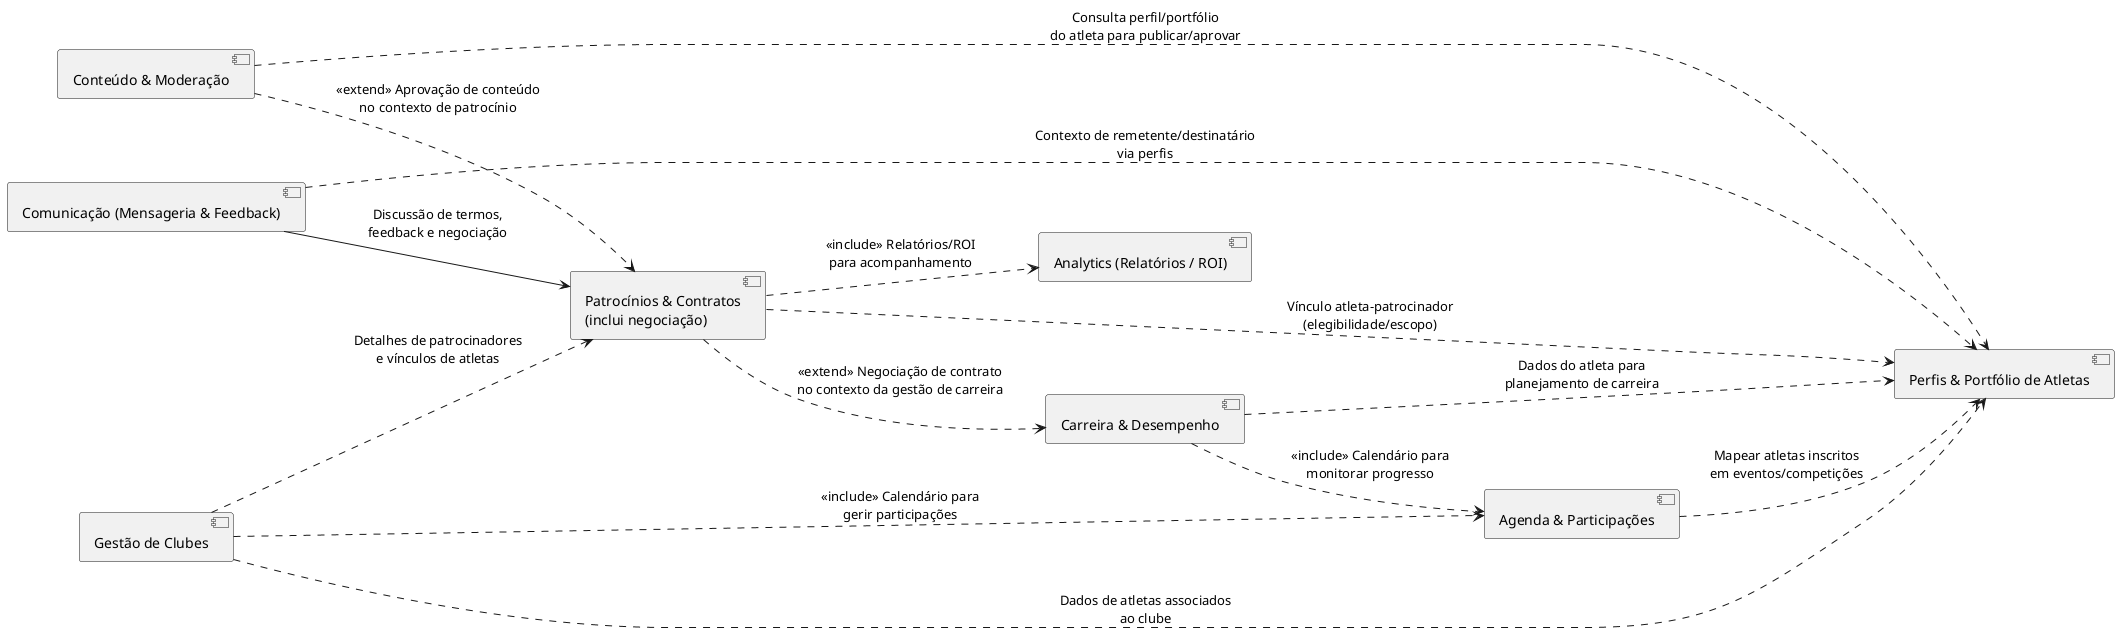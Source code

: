 @startuml componentes - atletas
left to right direction
'skinparam componentStyle rectangle

component "Perfis & Portfólio de Atletas" as PerfisPortfolio
component "Conteúdo & Moderação" as ConteudoModeracao
component "Comunicação (Mensageria & Feedback)" as Comunicacao
component "Agenda & Participações" as AgendaParticipacoes
component "Patrocínios & Contratos\n(inclui negociação)" as PatrociniosContratos
component "Carreira & Desempenho" as CarreiraDesempenho
component "Gestão de Clubes" as GestaoClubes
component "Analytics (Relatórios / ROI)" as Analytics

' ==========================
' Dependências basais (dados de atleta)
' ==========================
ConteudoModeracao ..> PerfisPortfolio : Consulta perfil/portfólio\ndo atleta para publicar/aprovar
Comunicacao ..> PerfisPortfolio : Contexto de remetente/destinatário\nvia perfis
AgendaParticipacoes ..> PerfisPortfolio : Mapear atletas inscritos\nem eventos/competições
PatrociniosContratos ..> PerfisPortfolio : Vínculo atleta–patrocinador\n(elegibilidade/escopo)
CarreiraDesempenho ..> PerfisPortfolio : Dados do atleta para\nplanejamento de carreira
GestaoClubes ..> PerfisPortfolio : Dados de atletas associados\nao clube

' ==========================
' Calendário incluído por monitoramento/participação (<<include>>)
' ==========================
CarreiraDesempenho ..> AgendaParticipacoes : <<include>> Calendário para\nmonitorar progresso
GestaoClubes ..> AgendaParticipacoes : <<include>> Calendário para\ngerir participações

' ==========================
' Conteúdo & patrocínio (<<extend>> aprovação)
' ==========================
ConteudoModeracao ..> PatrociniosContratos : <<extend>> Aprovação de conteúdo\nno contexto de patrocínio

' ==========================
' Comunicação no contexto de contratos/negociações
' (associação sem dependência ⇒ linha contínua)
' ==========================
Comunicacao --> PatrociniosContratos : Discussão de termos,\nfeedback e negociação

' ==========================
' Relatórios incluídos na gestão de patrocínios (<<include>>)
' ==========================
PatrociniosContratos ..> Analytics : <<include>> Relatórios/ROI\npara acompanhamento

' ==========================
' Clubes referenciam dados de patrocinadores
' ==========================
GestaoClubes ..> PatrociniosContratos : Detalhes de patrocinadores\ne vínculos de atletas

' ==========================
' Negociação como extensão da gestão de carreira/contratos (<<extend>>)
' ==========================
PatrociniosContratos ..> CarreiraDesempenho : <<extend>> Negociação de contrato\nno contexto da gestão de carreira

@enduml
